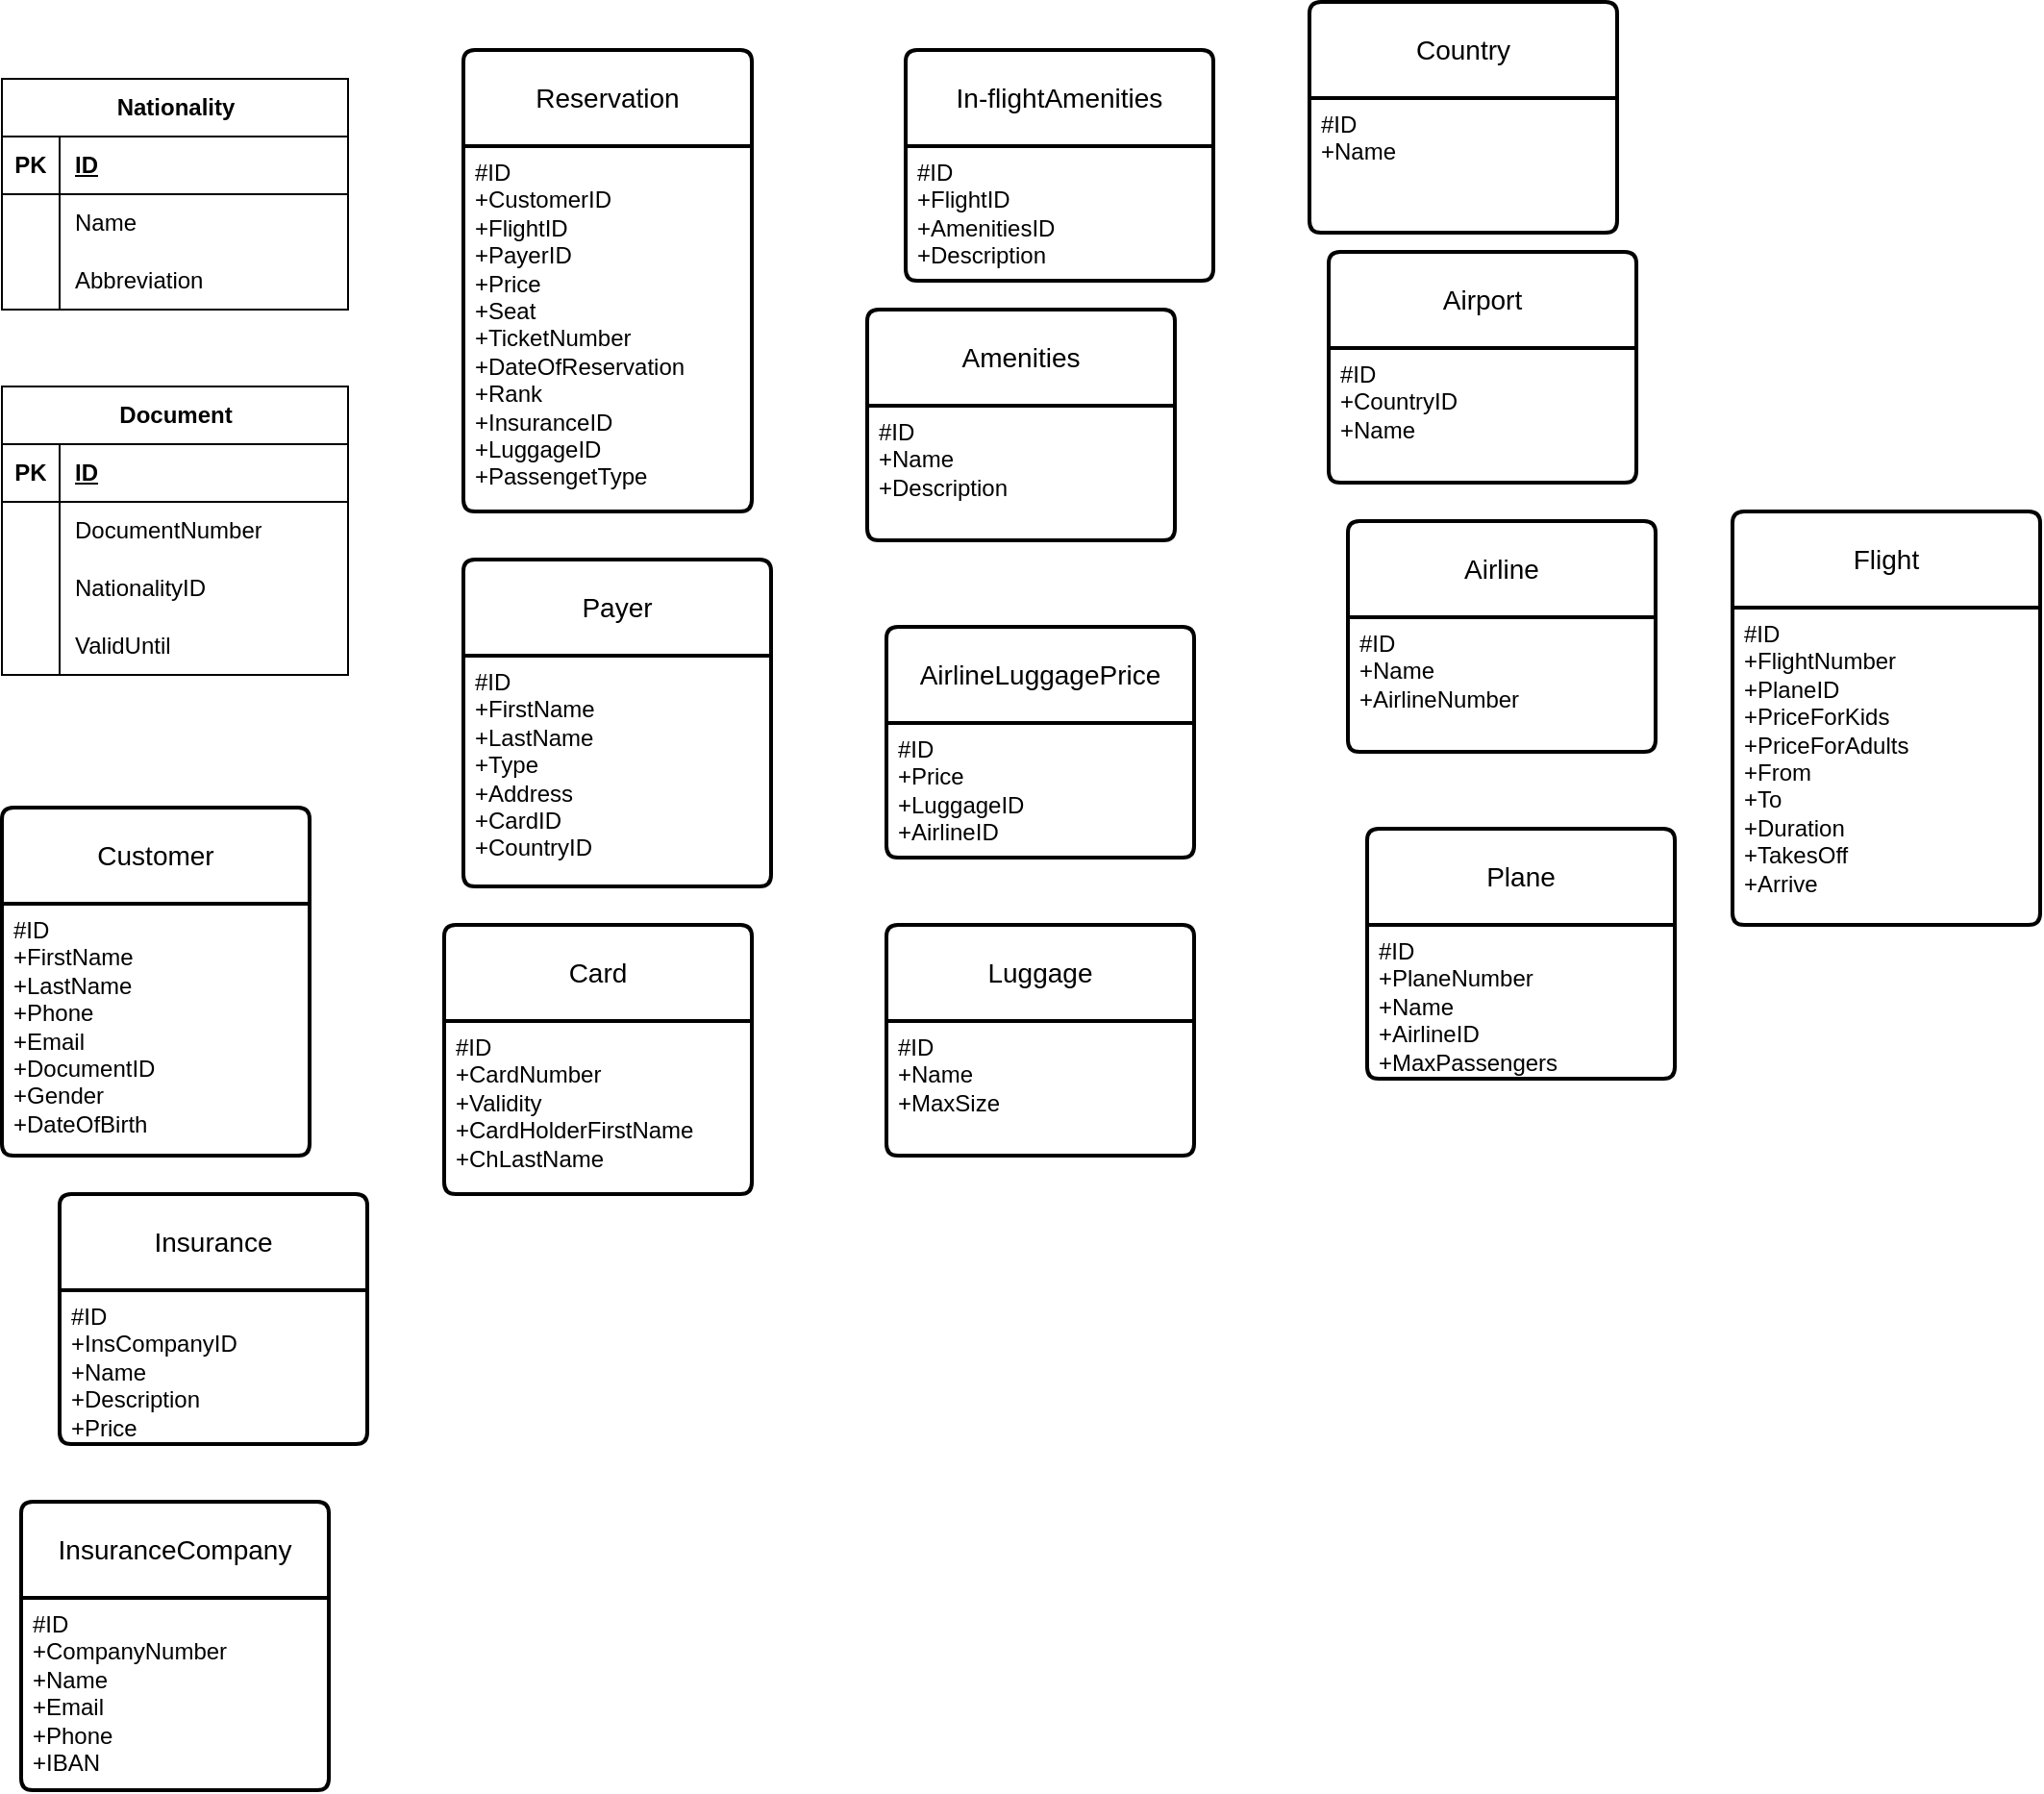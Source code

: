 <mxfile version="22.0.0" type="device">
  <diagram name="Page-1" id="tGwkIGkg-bK2uRk5neik">
    <mxGraphModel dx="1108" dy="464" grid="1" gridSize="10" guides="1" tooltips="1" connect="1" arrows="1" fold="1" page="1" pageScale="1" pageWidth="1100" pageHeight="850" math="0" shadow="0">
      <root>
        <mxCell id="0" />
        <mxCell id="1" parent="0" />
        <mxCell id="Rxtj672z6n0Q9FVC9qQw-5" value="Customer" style="swimlane;childLayout=stackLayout;horizontal=1;startSize=50;horizontalStack=0;rounded=1;fontSize=14;fontStyle=0;strokeWidth=2;resizeParent=0;resizeLast=1;shadow=0;dashed=0;align=center;arcSize=4;whiteSpace=wrap;html=1;" vertex="1" parent="1">
          <mxGeometry x="40" y="459" width="160" height="181" as="geometry" />
        </mxCell>
        <mxCell id="Rxtj672z6n0Q9FVC9qQw-6" value="#ID&lt;br&gt;+FirstName&lt;br&gt;+LastName&lt;br&gt;+Phone&lt;br&gt;+Email&lt;br&gt;+DocumentID&lt;br&gt;+Gender&lt;br&gt;+DateOfBirth" style="align=left;strokeColor=none;fillColor=none;spacingLeft=4;fontSize=12;verticalAlign=top;resizable=0;rotatable=0;part=1;html=1;" vertex="1" parent="Rxtj672z6n0Q9FVC9qQw-5">
          <mxGeometry y="50" width="160" height="131" as="geometry" />
        </mxCell>
        <mxCell id="Rxtj672z6n0Q9FVC9qQw-10" value="Insurance" style="swimlane;childLayout=stackLayout;horizontal=1;startSize=50;horizontalStack=0;rounded=1;fontSize=14;fontStyle=0;strokeWidth=2;resizeParent=0;resizeLast=1;shadow=0;dashed=0;align=center;arcSize=4;whiteSpace=wrap;html=1;" vertex="1" parent="1">
          <mxGeometry x="70" y="660" width="160" height="130" as="geometry" />
        </mxCell>
        <mxCell id="Rxtj672z6n0Q9FVC9qQw-11" value="#ID&lt;br&gt;+InsCompanyID&lt;br&gt;+Name&lt;br&gt;+Description&lt;br&gt;+Price" style="align=left;strokeColor=none;fillColor=none;spacingLeft=4;fontSize=12;verticalAlign=top;resizable=0;rotatable=0;part=1;html=1;" vertex="1" parent="Rxtj672z6n0Q9FVC9qQw-10">
          <mxGeometry y="50" width="160" height="80" as="geometry" />
        </mxCell>
        <mxCell id="Rxtj672z6n0Q9FVC9qQw-12" value="InsuranceCompany" style="swimlane;childLayout=stackLayout;horizontal=1;startSize=50;horizontalStack=0;rounded=1;fontSize=14;fontStyle=0;strokeWidth=2;resizeParent=0;resizeLast=1;shadow=0;dashed=0;align=center;arcSize=4;whiteSpace=wrap;html=1;" vertex="1" parent="1">
          <mxGeometry x="50" y="820" width="160" height="150" as="geometry" />
        </mxCell>
        <mxCell id="Rxtj672z6n0Q9FVC9qQw-13" value="#ID&lt;br&gt;+CompanyNumber&lt;br&gt;+Name&lt;br&gt;+Email&lt;br&gt;+Phone&lt;br&gt;+IBAN" style="align=left;strokeColor=none;fillColor=none;spacingLeft=4;fontSize=12;verticalAlign=top;resizable=0;rotatable=0;part=1;html=1;" vertex="1" parent="Rxtj672z6n0Q9FVC9qQw-12">
          <mxGeometry y="50" width="160" height="100" as="geometry" />
        </mxCell>
        <mxCell id="Rxtj672z6n0Q9FVC9qQw-14" value="Reservation" style="swimlane;childLayout=stackLayout;horizontal=1;startSize=50;horizontalStack=0;rounded=1;fontSize=14;fontStyle=0;strokeWidth=2;resizeParent=0;resizeLast=1;shadow=0;dashed=0;align=center;arcSize=4;whiteSpace=wrap;html=1;" vertex="1" parent="1">
          <mxGeometry x="280" y="65" width="150" height="240" as="geometry" />
        </mxCell>
        <mxCell id="Rxtj672z6n0Q9FVC9qQw-15" value="#ID&lt;br&gt;+CustomerID&lt;br&gt;+FlightID&lt;br&gt;+PayerID&lt;br&gt;+Price&lt;br&gt;+Seat&lt;br&gt;+TicketNumber&lt;br&gt;+DateOfReservation&lt;br&gt;+Rank&lt;br&gt;+InsuranceID&lt;br&gt;+LuggageID&lt;br&gt;+PassengetType" style="align=left;strokeColor=none;fillColor=none;spacingLeft=4;fontSize=12;verticalAlign=top;resizable=0;rotatable=0;part=1;html=1;" vertex="1" parent="Rxtj672z6n0Q9FVC9qQw-14">
          <mxGeometry y="50" width="150" height="190" as="geometry" />
        </mxCell>
        <mxCell id="Rxtj672z6n0Q9FVC9qQw-16" value="Payer" style="swimlane;childLayout=stackLayout;horizontal=1;startSize=50;horizontalStack=0;rounded=1;fontSize=14;fontStyle=0;strokeWidth=2;resizeParent=0;resizeLast=1;shadow=0;dashed=0;align=center;arcSize=4;whiteSpace=wrap;html=1;" vertex="1" parent="1">
          <mxGeometry x="280" y="330" width="160" height="170" as="geometry" />
        </mxCell>
        <mxCell id="Rxtj672z6n0Q9FVC9qQw-17" value="#ID&lt;br&gt;+FirstName&lt;br&gt;+LastName&lt;br&gt;+Type&lt;br&gt;+Address&lt;br&gt;+CardID&lt;br&gt;+CountryID" style="align=left;strokeColor=none;fillColor=none;spacingLeft=4;fontSize=12;verticalAlign=top;resizable=0;rotatable=0;part=1;html=1;" vertex="1" parent="Rxtj672z6n0Q9FVC9qQw-16">
          <mxGeometry y="50" width="160" height="120" as="geometry" />
        </mxCell>
        <mxCell id="Rxtj672z6n0Q9FVC9qQw-18" value="Card" style="swimlane;childLayout=stackLayout;horizontal=1;startSize=50;horizontalStack=0;rounded=1;fontSize=14;fontStyle=0;strokeWidth=2;resizeParent=0;resizeLast=1;shadow=0;dashed=0;align=center;arcSize=4;whiteSpace=wrap;html=1;" vertex="1" parent="1">
          <mxGeometry x="270" y="520" width="160" height="140" as="geometry" />
        </mxCell>
        <mxCell id="Rxtj672z6n0Q9FVC9qQw-19" value="#ID&lt;br&gt;+CardNumber&lt;br&gt;+Validity&lt;br&gt;+CardHolderFirstName&lt;br&gt;+ChLastName" style="align=left;strokeColor=none;fillColor=none;spacingLeft=4;fontSize=12;verticalAlign=top;resizable=0;rotatable=0;part=1;html=1;" vertex="1" parent="Rxtj672z6n0Q9FVC9qQw-18">
          <mxGeometry y="50" width="160" height="90" as="geometry" />
        </mxCell>
        <mxCell id="Rxtj672z6n0Q9FVC9qQw-20" value="Luggage" style="swimlane;childLayout=stackLayout;horizontal=1;startSize=50;horizontalStack=0;rounded=1;fontSize=14;fontStyle=0;strokeWidth=2;resizeParent=0;resizeLast=1;shadow=0;dashed=0;align=center;arcSize=4;whiteSpace=wrap;html=1;" vertex="1" parent="1">
          <mxGeometry x="500" y="520" width="160" height="120" as="geometry" />
        </mxCell>
        <mxCell id="Rxtj672z6n0Q9FVC9qQw-21" value="#ID&lt;br&gt;+Name&lt;br&gt;+MaxSize" style="align=left;strokeColor=none;fillColor=none;spacingLeft=4;fontSize=12;verticalAlign=top;resizable=0;rotatable=0;part=1;html=1;" vertex="1" parent="Rxtj672z6n0Q9FVC9qQw-20">
          <mxGeometry y="50" width="160" height="70" as="geometry" />
        </mxCell>
        <mxCell id="Rxtj672z6n0Q9FVC9qQw-22" value="AirlineLuggagePrice" style="swimlane;childLayout=stackLayout;horizontal=1;startSize=50;horizontalStack=0;rounded=1;fontSize=14;fontStyle=0;strokeWidth=2;resizeParent=0;resizeLast=1;shadow=0;dashed=0;align=center;arcSize=4;whiteSpace=wrap;html=1;" vertex="1" parent="1">
          <mxGeometry x="500" y="365" width="160" height="120" as="geometry" />
        </mxCell>
        <mxCell id="Rxtj672z6n0Q9FVC9qQw-23" value="#ID&lt;br&gt;+Price&lt;br&gt;+LuggageID&lt;br&gt;+AirlineID" style="align=left;strokeColor=none;fillColor=none;spacingLeft=4;fontSize=12;verticalAlign=top;resizable=0;rotatable=0;part=1;html=1;" vertex="1" parent="Rxtj672z6n0Q9FVC9qQw-22">
          <mxGeometry y="50" width="160" height="70" as="geometry" />
        </mxCell>
        <mxCell id="Rxtj672z6n0Q9FVC9qQw-24" value="Amenities" style="swimlane;childLayout=stackLayout;horizontal=1;startSize=50;horizontalStack=0;rounded=1;fontSize=14;fontStyle=0;strokeWidth=2;resizeParent=0;resizeLast=1;shadow=0;dashed=0;align=center;arcSize=4;whiteSpace=wrap;html=1;" vertex="1" parent="1">
          <mxGeometry x="490" y="200" width="160" height="120" as="geometry" />
        </mxCell>
        <mxCell id="Rxtj672z6n0Q9FVC9qQw-25" value="#ID&lt;br&gt;+Name&lt;br&gt;+Description" style="align=left;strokeColor=none;fillColor=none;spacingLeft=4;fontSize=12;verticalAlign=top;resizable=0;rotatable=0;part=1;html=1;" vertex="1" parent="Rxtj672z6n0Q9FVC9qQw-24">
          <mxGeometry y="50" width="160" height="70" as="geometry" />
        </mxCell>
        <mxCell id="Rxtj672z6n0Q9FVC9qQw-26" value="In-flightAmenities" style="swimlane;childLayout=stackLayout;horizontal=1;startSize=50;horizontalStack=0;rounded=1;fontSize=14;fontStyle=0;strokeWidth=2;resizeParent=0;resizeLast=1;shadow=0;dashed=0;align=center;arcSize=4;whiteSpace=wrap;html=1;" vertex="1" parent="1">
          <mxGeometry x="510" y="65" width="160" height="120" as="geometry" />
        </mxCell>
        <mxCell id="Rxtj672z6n0Q9FVC9qQw-27" value="#ID&lt;br&gt;+FlightID&lt;br&gt;+AmenitiesID&lt;br&gt;+Description" style="align=left;strokeColor=none;fillColor=none;spacingLeft=4;fontSize=12;verticalAlign=top;resizable=0;rotatable=0;part=1;html=1;" vertex="1" parent="Rxtj672z6n0Q9FVC9qQw-26">
          <mxGeometry y="50" width="160" height="70" as="geometry" />
        </mxCell>
        <mxCell id="Rxtj672z6n0Q9FVC9qQw-28" value="Country" style="swimlane;childLayout=stackLayout;horizontal=1;startSize=50;horizontalStack=0;rounded=1;fontSize=14;fontStyle=0;strokeWidth=2;resizeParent=0;resizeLast=1;shadow=0;dashed=0;align=center;arcSize=4;whiteSpace=wrap;html=1;" vertex="1" parent="1">
          <mxGeometry x="720" y="40" width="160" height="120" as="geometry" />
        </mxCell>
        <mxCell id="Rxtj672z6n0Q9FVC9qQw-29" value="#ID&lt;br&gt;+Name" style="align=left;strokeColor=none;fillColor=none;spacingLeft=4;fontSize=12;verticalAlign=top;resizable=0;rotatable=0;part=1;html=1;" vertex="1" parent="Rxtj672z6n0Q9FVC9qQw-28">
          <mxGeometry y="50" width="160" height="70" as="geometry" />
        </mxCell>
        <mxCell id="Rxtj672z6n0Q9FVC9qQw-30" value="Airport" style="swimlane;childLayout=stackLayout;horizontal=1;startSize=50;horizontalStack=0;rounded=1;fontSize=14;fontStyle=0;strokeWidth=2;resizeParent=0;resizeLast=1;shadow=0;dashed=0;align=center;arcSize=4;whiteSpace=wrap;html=1;" vertex="1" parent="1">
          <mxGeometry x="730" y="170" width="160" height="120" as="geometry" />
        </mxCell>
        <mxCell id="Rxtj672z6n0Q9FVC9qQw-31" value="#ID&lt;br&gt;+CountryID&lt;br&gt;+Name" style="align=left;strokeColor=none;fillColor=none;spacingLeft=4;fontSize=12;verticalAlign=top;resizable=0;rotatable=0;part=1;html=1;" vertex="1" parent="Rxtj672z6n0Q9FVC9qQw-30">
          <mxGeometry y="50" width="160" height="70" as="geometry" />
        </mxCell>
        <mxCell id="Rxtj672z6n0Q9FVC9qQw-32" value="Airline" style="swimlane;childLayout=stackLayout;horizontal=1;startSize=50;horizontalStack=0;rounded=1;fontSize=14;fontStyle=0;strokeWidth=2;resizeParent=0;resizeLast=1;shadow=0;dashed=0;align=center;arcSize=4;whiteSpace=wrap;html=1;" vertex="1" parent="1">
          <mxGeometry x="740" y="310" width="160" height="120" as="geometry" />
        </mxCell>
        <mxCell id="Rxtj672z6n0Q9FVC9qQw-33" value="#ID&lt;br&gt;+Name&lt;br&gt;+AirlineNumber" style="align=left;strokeColor=none;fillColor=none;spacingLeft=4;fontSize=12;verticalAlign=top;resizable=0;rotatable=0;part=1;html=1;" vertex="1" parent="Rxtj672z6n0Q9FVC9qQw-32">
          <mxGeometry y="50" width="160" height="70" as="geometry" />
        </mxCell>
        <mxCell id="Rxtj672z6n0Q9FVC9qQw-34" value="Plane" style="swimlane;childLayout=stackLayout;horizontal=1;startSize=50;horizontalStack=0;rounded=1;fontSize=14;fontStyle=0;strokeWidth=2;resizeParent=0;resizeLast=1;shadow=0;dashed=0;align=center;arcSize=4;whiteSpace=wrap;html=1;" vertex="1" parent="1">
          <mxGeometry x="750" y="470" width="160" height="130" as="geometry" />
        </mxCell>
        <mxCell id="Rxtj672z6n0Q9FVC9qQw-35" value="#ID&lt;br&gt;+PlaneNumber&lt;br&gt;+Name&lt;br&gt;+AirlineID&lt;br&gt;+MaxPassengers" style="align=left;strokeColor=none;fillColor=none;spacingLeft=4;fontSize=12;verticalAlign=top;resizable=0;rotatable=0;part=1;html=1;" vertex="1" parent="Rxtj672z6n0Q9FVC9qQw-34">
          <mxGeometry y="50" width="160" height="80" as="geometry" />
        </mxCell>
        <mxCell id="Rxtj672z6n0Q9FVC9qQw-36" value="Flight" style="swimlane;childLayout=stackLayout;horizontal=1;startSize=50;horizontalStack=0;rounded=1;fontSize=14;fontStyle=0;strokeWidth=2;resizeParent=0;resizeLast=1;shadow=0;dashed=0;align=center;arcSize=4;whiteSpace=wrap;html=1;" vertex="1" parent="1">
          <mxGeometry x="940" y="305" width="160" height="215" as="geometry" />
        </mxCell>
        <mxCell id="Rxtj672z6n0Q9FVC9qQw-37" value="#ID&lt;br&gt;+FlightNumber&lt;br&gt;+PlaneID&lt;br&gt;+PriceForKids&lt;br&gt;+PriceForAdults&lt;br&gt;+From&lt;br&gt;+To&lt;br&gt;+Duration&lt;br&gt;+TakesOff&lt;br&gt;+Arrive" style="align=left;strokeColor=none;fillColor=none;spacingLeft=4;fontSize=12;verticalAlign=top;resizable=0;rotatable=0;part=1;html=1;" vertex="1" parent="Rxtj672z6n0Q9FVC9qQw-36">
          <mxGeometry y="50" width="160" height="165" as="geometry" />
        </mxCell>
        <mxCell id="Rxtj672z6n0Q9FVC9qQw-41" value="Nationality" style="shape=table;startSize=30;container=1;collapsible=1;childLayout=tableLayout;fixedRows=1;rowLines=0;fontStyle=1;align=center;resizeLast=1;html=1;" vertex="1" parent="1">
          <mxGeometry x="40" y="80" width="180" height="120" as="geometry" />
        </mxCell>
        <mxCell id="Rxtj672z6n0Q9FVC9qQw-42" value="" style="shape=tableRow;horizontal=0;startSize=0;swimlaneHead=0;swimlaneBody=0;fillColor=none;collapsible=0;dropTarget=0;points=[[0,0.5],[1,0.5]];portConstraint=eastwest;top=0;left=0;right=0;bottom=1;" vertex="1" parent="Rxtj672z6n0Q9FVC9qQw-41">
          <mxGeometry y="30" width="180" height="30" as="geometry" />
        </mxCell>
        <mxCell id="Rxtj672z6n0Q9FVC9qQw-43" value="PK" style="shape=partialRectangle;connectable=0;fillColor=none;top=0;left=0;bottom=0;right=0;fontStyle=1;overflow=hidden;whiteSpace=wrap;html=1;" vertex="1" parent="Rxtj672z6n0Q9FVC9qQw-42">
          <mxGeometry width="30" height="30" as="geometry">
            <mxRectangle width="30" height="30" as="alternateBounds" />
          </mxGeometry>
        </mxCell>
        <mxCell id="Rxtj672z6n0Q9FVC9qQw-44" value="ID" style="shape=partialRectangle;connectable=0;fillColor=none;top=0;left=0;bottom=0;right=0;align=left;spacingLeft=6;fontStyle=5;overflow=hidden;whiteSpace=wrap;html=1;" vertex="1" parent="Rxtj672z6n0Q9FVC9qQw-42">
          <mxGeometry x="30" width="150" height="30" as="geometry">
            <mxRectangle width="150" height="30" as="alternateBounds" />
          </mxGeometry>
        </mxCell>
        <mxCell id="Rxtj672z6n0Q9FVC9qQw-45" value="" style="shape=tableRow;horizontal=0;startSize=0;swimlaneHead=0;swimlaneBody=0;fillColor=none;collapsible=0;dropTarget=0;points=[[0,0.5],[1,0.5]];portConstraint=eastwest;top=0;left=0;right=0;bottom=0;" vertex="1" parent="Rxtj672z6n0Q9FVC9qQw-41">
          <mxGeometry y="60" width="180" height="30" as="geometry" />
        </mxCell>
        <mxCell id="Rxtj672z6n0Q9FVC9qQw-46" value="" style="shape=partialRectangle;connectable=0;fillColor=none;top=0;left=0;bottom=0;right=0;editable=1;overflow=hidden;whiteSpace=wrap;html=1;" vertex="1" parent="Rxtj672z6n0Q9FVC9qQw-45">
          <mxGeometry width="30" height="30" as="geometry">
            <mxRectangle width="30" height="30" as="alternateBounds" />
          </mxGeometry>
        </mxCell>
        <mxCell id="Rxtj672z6n0Q9FVC9qQw-47" value="Name" style="shape=partialRectangle;connectable=0;fillColor=none;top=0;left=0;bottom=0;right=0;align=left;spacingLeft=6;overflow=hidden;whiteSpace=wrap;html=1;" vertex="1" parent="Rxtj672z6n0Q9FVC9qQw-45">
          <mxGeometry x="30" width="150" height="30" as="geometry">
            <mxRectangle width="150" height="30" as="alternateBounds" />
          </mxGeometry>
        </mxCell>
        <mxCell id="Rxtj672z6n0Q9FVC9qQw-48" value="" style="shape=tableRow;horizontal=0;startSize=0;swimlaneHead=0;swimlaneBody=0;fillColor=none;collapsible=0;dropTarget=0;points=[[0,0.5],[1,0.5]];portConstraint=eastwest;top=0;left=0;right=0;bottom=0;" vertex="1" parent="Rxtj672z6n0Q9FVC9qQw-41">
          <mxGeometry y="90" width="180" height="30" as="geometry" />
        </mxCell>
        <mxCell id="Rxtj672z6n0Q9FVC9qQw-49" value="" style="shape=partialRectangle;connectable=0;fillColor=none;top=0;left=0;bottom=0;right=0;editable=1;overflow=hidden;whiteSpace=wrap;html=1;" vertex="1" parent="Rxtj672z6n0Q9FVC9qQw-48">
          <mxGeometry width="30" height="30" as="geometry">
            <mxRectangle width="30" height="30" as="alternateBounds" />
          </mxGeometry>
        </mxCell>
        <mxCell id="Rxtj672z6n0Q9FVC9qQw-50" value="Abbreviation" style="shape=partialRectangle;connectable=0;fillColor=none;top=0;left=0;bottom=0;right=0;align=left;spacingLeft=6;overflow=hidden;whiteSpace=wrap;html=1;" vertex="1" parent="Rxtj672z6n0Q9FVC9qQw-48">
          <mxGeometry x="30" width="150" height="30" as="geometry">
            <mxRectangle width="150" height="30" as="alternateBounds" />
          </mxGeometry>
        </mxCell>
        <mxCell id="Rxtj672z6n0Q9FVC9qQw-54" value="Document" style="shape=table;startSize=30;container=1;collapsible=1;childLayout=tableLayout;fixedRows=1;rowLines=0;fontStyle=1;align=center;resizeLast=1;html=1;" vertex="1" parent="1">
          <mxGeometry x="40" y="240" width="180" height="150" as="geometry" />
        </mxCell>
        <mxCell id="Rxtj672z6n0Q9FVC9qQw-55" value="" style="shape=tableRow;horizontal=0;startSize=0;swimlaneHead=0;swimlaneBody=0;fillColor=none;collapsible=0;dropTarget=0;points=[[0,0.5],[1,0.5]];portConstraint=eastwest;top=0;left=0;right=0;bottom=1;" vertex="1" parent="Rxtj672z6n0Q9FVC9qQw-54">
          <mxGeometry y="30" width="180" height="30" as="geometry" />
        </mxCell>
        <mxCell id="Rxtj672z6n0Q9FVC9qQw-56" value="PK" style="shape=partialRectangle;connectable=0;fillColor=none;top=0;left=0;bottom=0;right=0;fontStyle=1;overflow=hidden;whiteSpace=wrap;html=1;" vertex="1" parent="Rxtj672z6n0Q9FVC9qQw-55">
          <mxGeometry width="30" height="30" as="geometry">
            <mxRectangle width="30" height="30" as="alternateBounds" />
          </mxGeometry>
        </mxCell>
        <mxCell id="Rxtj672z6n0Q9FVC9qQw-57" value="ID" style="shape=partialRectangle;connectable=0;fillColor=none;top=0;left=0;bottom=0;right=0;align=left;spacingLeft=6;fontStyle=5;overflow=hidden;whiteSpace=wrap;html=1;" vertex="1" parent="Rxtj672z6n0Q9FVC9qQw-55">
          <mxGeometry x="30" width="150" height="30" as="geometry">
            <mxRectangle width="150" height="30" as="alternateBounds" />
          </mxGeometry>
        </mxCell>
        <mxCell id="Rxtj672z6n0Q9FVC9qQw-58" value="" style="shape=tableRow;horizontal=0;startSize=0;swimlaneHead=0;swimlaneBody=0;fillColor=none;collapsible=0;dropTarget=0;points=[[0,0.5],[1,0.5]];portConstraint=eastwest;top=0;left=0;right=0;bottom=0;" vertex="1" parent="Rxtj672z6n0Q9FVC9qQw-54">
          <mxGeometry y="60" width="180" height="30" as="geometry" />
        </mxCell>
        <mxCell id="Rxtj672z6n0Q9FVC9qQw-59" value="" style="shape=partialRectangle;connectable=0;fillColor=none;top=0;left=0;bottom=0;right=0;editable=1;overflow=hidden;whiteSpace=wrap;html=1;" vertex="1" parent="Rxtj672z6n0Q9FVC9qQw-58">
          <mxGeometry width="30" height="30" as="geometry">
            <mxRectangle width="30" height="30" as="alternateBounds" />
          </mxGeometry>
        </mxCell>
        <mxCell id="Rxtj672z6n0Q9FVC9qQw-60" value="DocumentNumber" style="shape=partialRectangle;connectable=0;fillColor=none;top=0;left=0;bottom=0;right=0;align=left;spacingLeft=6;overflow=hidden;whiteSpace=wrap;html=1;" vertex="1" parent="Rxtj672z6n0Q9FVC9qQw-58">
          <mxGeometry x="30" width="150" height="30" as="geometry">
            <mxRectangle width="150" height="30" as="alternateBounds" />
          </mxGeometry>
        </mxCell>
        <mxCell id="Rxtj672z6n0Q9FVC9qQw-61" value="" style="shape=tableRow;horizontal=0;startSize=0;swimlaneHead=0;swimlaneBody=0;fillColor=none;collapsible=0;dropTarget=0;points=[[0,0.5],[1,0.5]];portConstraint=eastwest;top=0;left=0;right=0;bottom=0;" vertex="1" parent="Rxtj672z6n0Q9FVC9qQw-54">
          <mxGeometry y="90" width="180" height="30" as="geometry" />
        </mxCell>
        <mxCell id="Rxtj672z6n0Q9FVC9qQw-62" value="" style="shape=partialRectangle;connectable=0;fillColor=none;top=0;left=0;bottom=0;right=0;editable=1;overflow=hidden;whiteSpace=wrap;html=1;" vertex="1" parent="Rxtj672z6n0Q9FVC9qQw-61">
          <mxGeometry width="30" height="30" as="geometry">
            <mxRectangle width="30" height="30" as="alternateBounds" />
          </mxGeometry>
        </mxCell>
        <mxCell id="Rxtj672z6n0Q9FVC9qQw-63" value="NationalityID" style="shape=partialRectangle;connectable=0;fillColor=none;top=0;left=0;bottom=0;right=0;align=left;spacingLeft=6;overflow=hidden;whiteSpace=wrap;html=1;" vertex="1" parent="Rxtj672z6n0Q9FVC9qQw-61">
          <mxGeometry x="30" width="150" height="30" as="geometry">
            <mxRectangle width="150" height="30" as="alternateBounds" />
          </mxGeometry>
        </mxCell>
        <mxCell id="Rxtj672z6n0Q9FVC9qQw-64" value="" style="shape=tableRow;horizontal=0;startSize=0;swimlaneHead=0;swimlaneBody=0;fillColor=none;collapsible=0;dropTarget=0;points=[[0,0.5],[1,0.5]];portConstraint=eastwest;top=0;left=0;right=0;bottom=0;" vertex="1" parent="Rxtj672z6n0Q9FVC9qQw-54">
          <mxGeometry y="120" width="180" height="30" as="geometry" />
        </mxCell>
        <mxCell id="Rxtj672z6n0Q9FVC9qQw-65" value="" style="shape=partialRectangle;connectable=0;fillColor=none;top=0;left=0;bottom=0;right=0;editable=1;overflow=hidden;whiteSpace=wrap;html=1;" vertex="1" parent="Rxtj672z6n0Q9FVC9qQw-64">
          <mxGeometry width="30" height="30" as="geometry">
            <mxRectangle width="30" height="30" as="alternateBounds" />
          </mxGeometry>
        </mxCell>
        <mxCell id="Rxtj672z6n0Q9FVC9qQw-66" value="ValidUntil" style="shape=partialRectangle;connectable=0;fillColor=none;top=0;left=0;bottom=0;right=0;align=left;spacingLeft=6;overflow=hidden;whiteSpace=wrap;html=1;" vertex="1" parent="Rxtj672z6n0Q9FVC9qQw-64">
          <mxGeometry x="30" width="150" height="30" as="geometry">
            <mxRectangle width="150" height="30" as="alternateBounds" />
          </mxGeometry>
        </mxCell>
      </root>
    </mxGraphModel>
  </diagram>
</mxfile>
